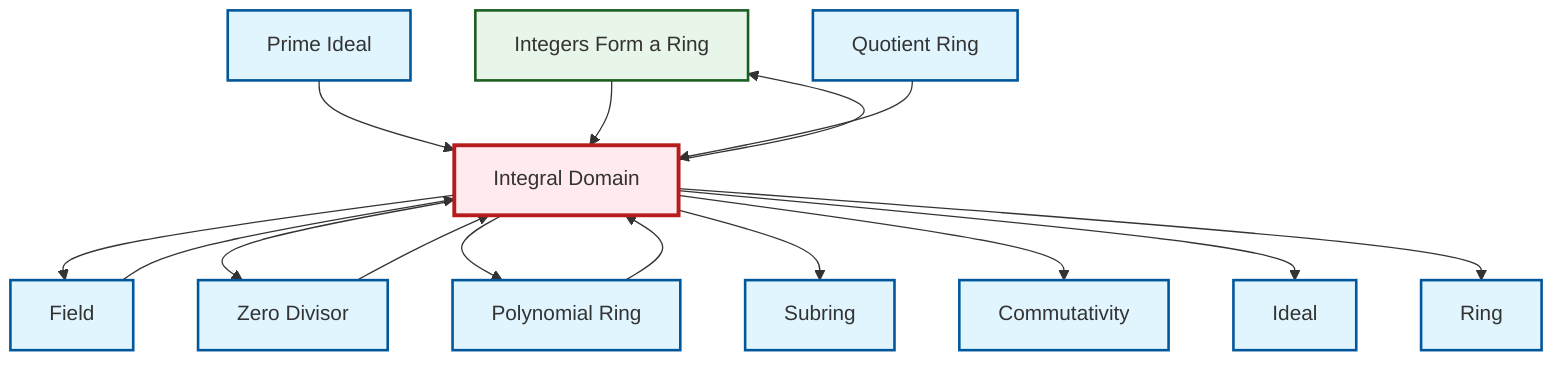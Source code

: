 graph TD
    classDef definition fill:#e1f5fe,stroke:#01579b,stroke-width:2px
    classDef theorem fill:#f3e5f5,stroke:#4a148c,stroke-width:2px
    classDef axiom fill:#fff3e0,stroke:#e65100,stroke-width:2px
    classDef example fill:#e8f5e9,stroke:#1b5e20,stroke-width:2px
    classDef current fill:#ffebee,stroke:#b71c1c,stroke-width:3px
    def-subring["Subring"]:::definition
    def-commutativity["Commutativity"]:::definition
    ex-integers-ring["Integers Form a Ring"]:::example
    def-ideal["Ideal"]:::definition
    def-integral-domain["Integral Domain"]:::definition
    def-polynomial-ring["Polynomial Ring"]:::definition
    def-field["Field"]:::definition
    def-prime-ideal["Prime Ideal"]:::definition
    def-ring["Ring"]:::definition
    def-zero-divisor["Zero Divisor"]:::definition
    def-quotient-ring["Quotient Ring"]:::definition
    def-integral-domain --> def-field
    def-integral-domain --> def-zero-divisor
    def-prime-ideal --> def-integral-domain
    def-polynomial-ring --> def-integral-domain
    def-integral-domain --> ex-integers-ring
    def-field --> def-integral-domain
    def-integral-domain --> def-polynomial-ring
    def-integral-domain --> def-subring
    def-zero-divisor --> def-integral-domain
    ex-integers-ring --> def-integral-domain
    def-integral-domain --> def-commutativity
    def-integral-domain --> def-ideal
    def-quotient-ring --> def-integral-domain
    def-integral-domain --> def-ring
    class def-integral-domain current